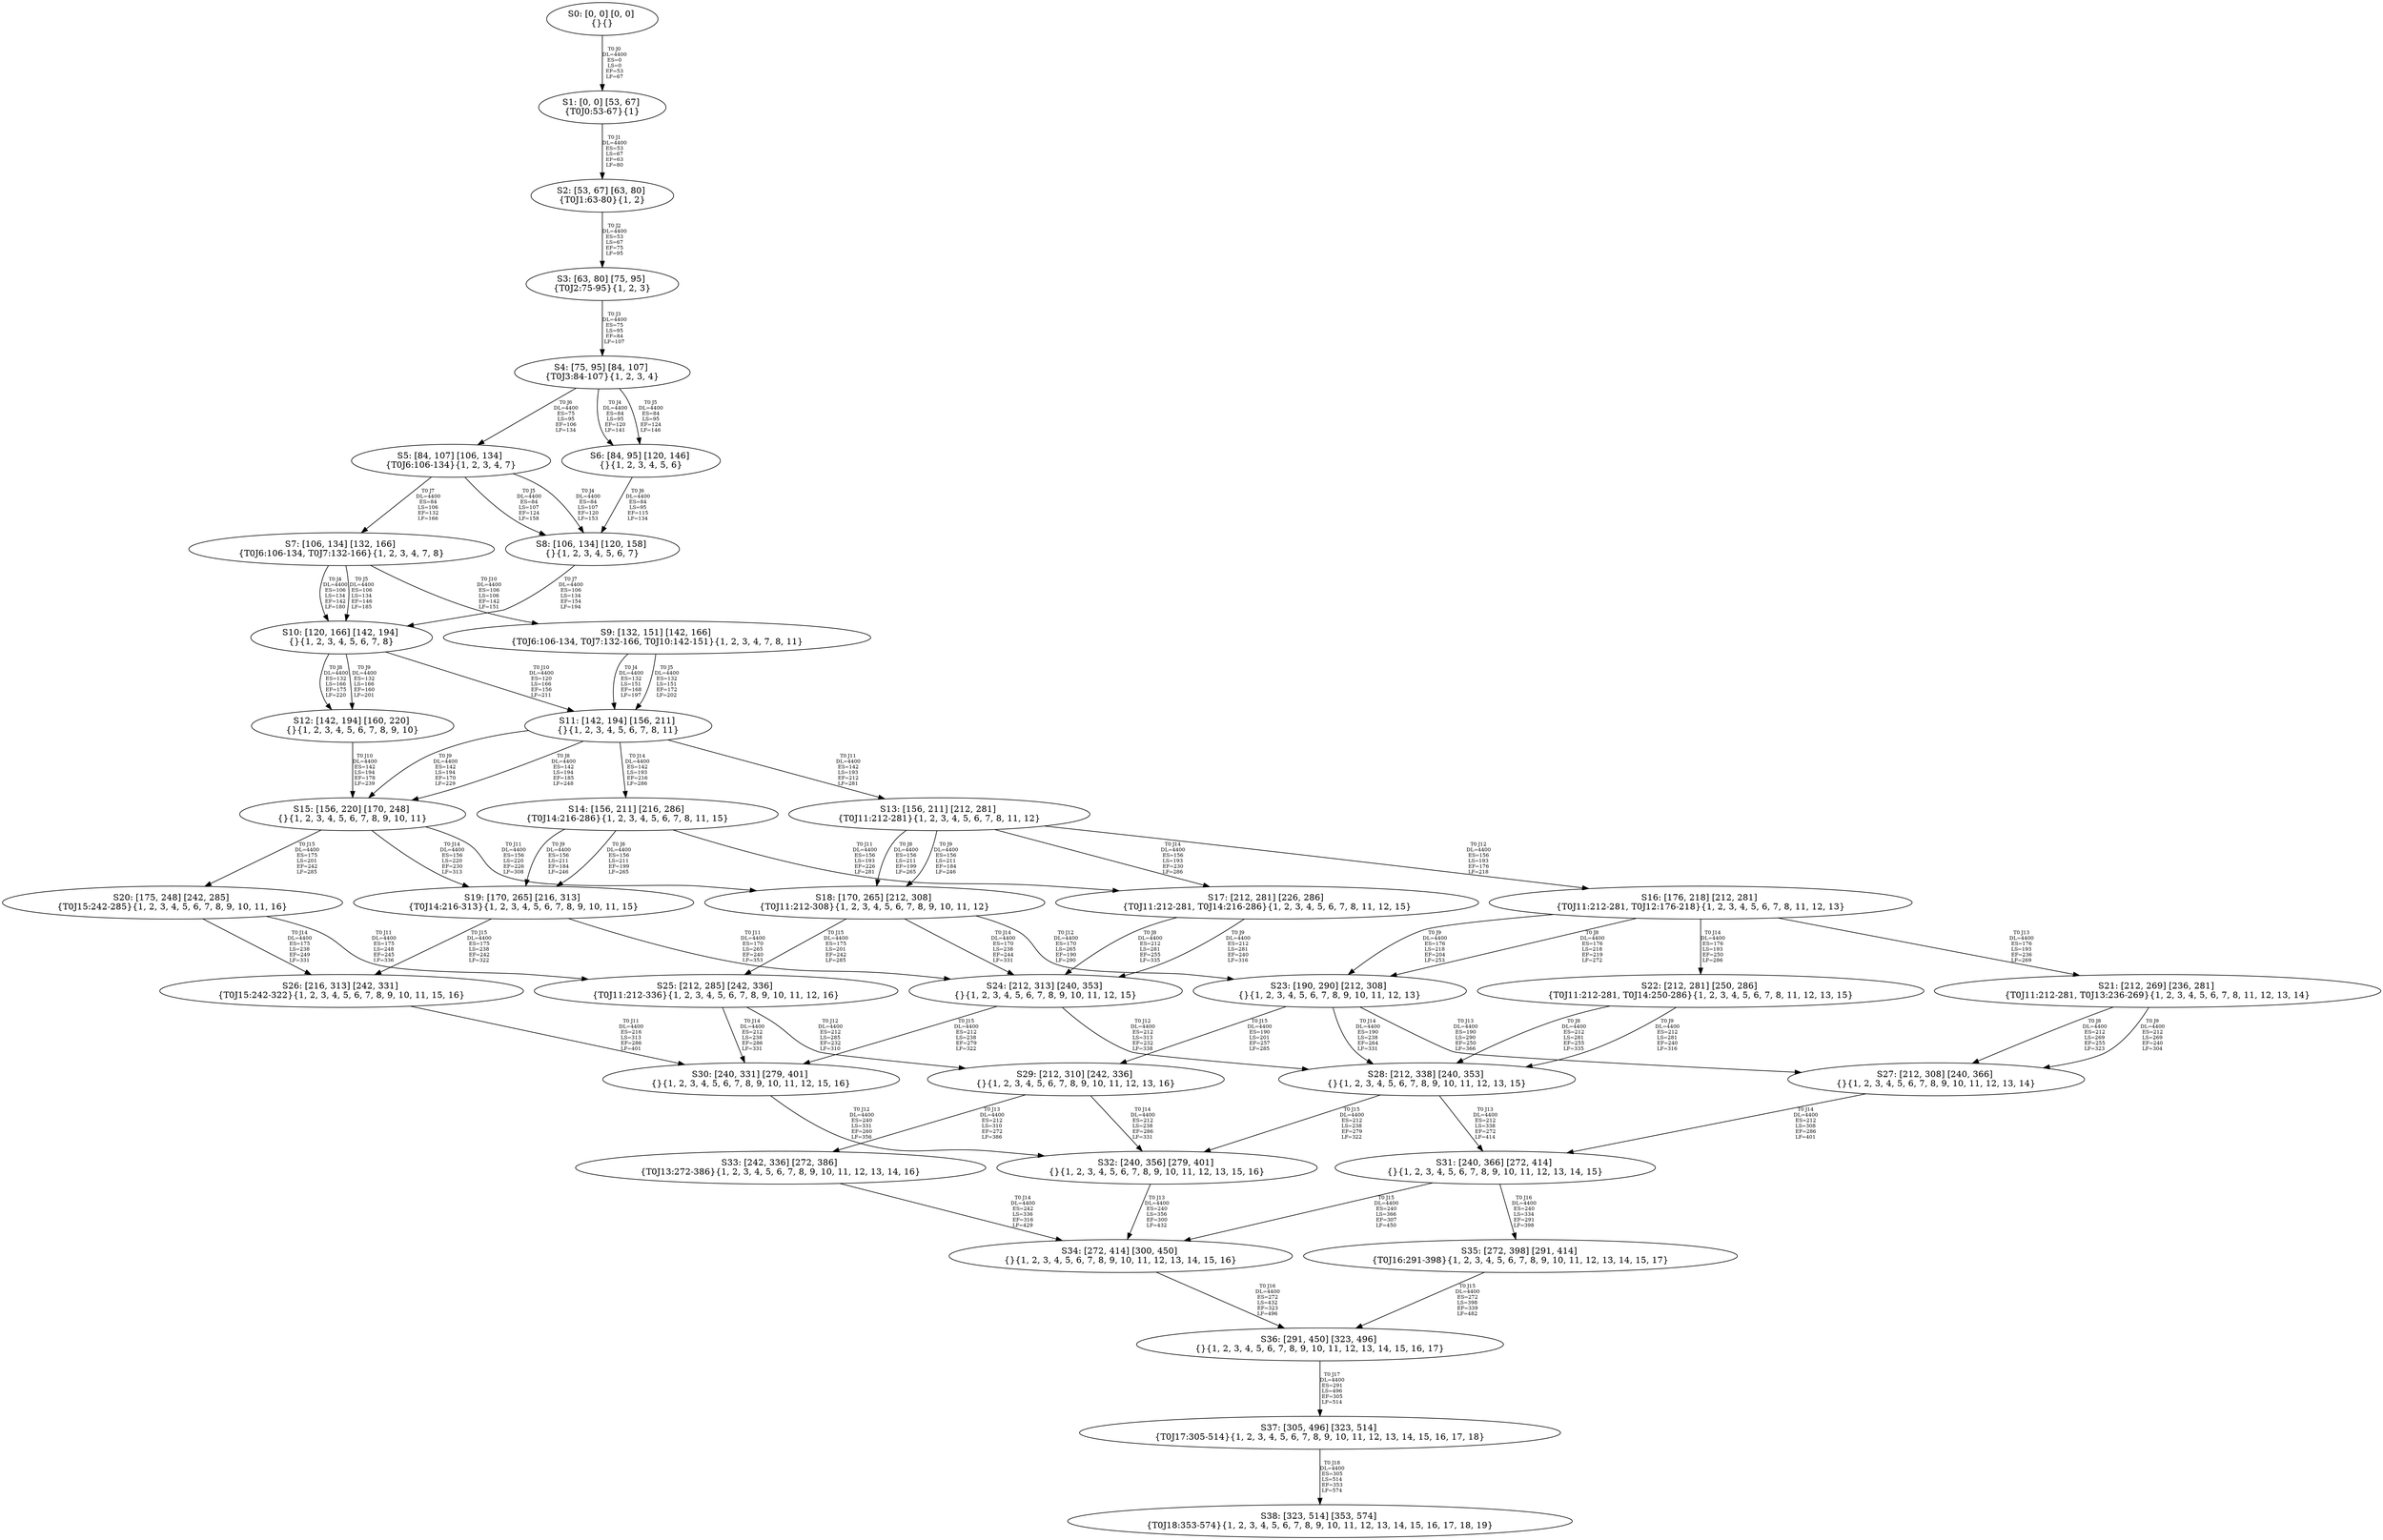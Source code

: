 digraph {
	S0[label="S0: [0, 0] [0, 0] \n{}{}"];
	S1[label="S1: [0, 0] [53, 67] \n{T0J0:53-67}{1}"];
	S2[label="S2: [53, 67] [63, 80] \n{T0J1:63-80}{1, 2}"];
	S3[label="S3: [63, 80] [75, 95] \n{T0J2:75-95}{1, 2, 3}"];
	S4[label="S4: [75, 95] [84, 107] \n{T0J3:84-107}{1, 2, 3, 4}"];
	S5[label="S5: [84, 107] [106, 134] \n{T0J6:106-134}{1, 2, 3, 4, 7}"];
	S6[label="S6: [84, 95] [120, 146] \n{}{1, 2, 3, 4, 5, 6}"];
	S7[label="S7: [106, 134] [132, 166] \n{T0J6:106-134, T0J7:132-166}{1, 2, 3, 4, 7, 8}"];
	S8[label="S8: [106, 134] [120, 158] \n{}{1, 2, 3, 4, 5, 6, 7}"];
	S9[label="S9: [132, 151] [142, 166] \n{T0J6:106-134, T0J7:132-166, T0J10:142-151}{1, 2, 3, 4, 7, 8, 11}"];
	S10[label="S10: [120, 166] [142, 194] \n{}{1, 2, 3, 4, 5, 6, 7, 8}"];
	S11[label="S11: [142, 194] [156, 211] \n{}{1, 2, 3, 4, 5, 6, 7, 8, 11}"];
	S12[label="S12: [142, 194] [160, 220] \n{}{1, 2, 3, 4, 5, 6, 7, 8, 9, 10}"];
	S13[label="S13: [156, 211] [212, 281] \n{T0J11:212-281}{1, 2, 3, 4, 5, 6, 7, 8, 11, 12}"];
	S14[label="S14: [156, 211] [216, 286] \n{T0J14:216-286}{1, 2, 3, 4, 5, 6, 7, 8, 11, 15}"];
	S15[label="S15: [156, 220] [170, 248] \n{}{1, 2, 3, 4, 5, 6, 7, 8, 9, 10, 11}"];
	S16[label="S16: [176, 218] [212, 281] \n{T0J11:212-281, T0J12:176-218}{1, 2, 3, 4, 5, 6, 7, 8, 11, 12, 13}"];
	S17[label="S17: [212, 281] [226, 286] \n{T0J11:212-281, T0J14:216-286}{1, 2, 3, 4, 5, 6, 7, 8, 11, 12, 15}"];
	S18[label="S18: [170, 265] [212, 308] \n{T0J11:212-308}{1, 2, 3, 4, 5, 6, 7, 8, 9, 10, 11, 12}"];
	S19[label="S19: [170, 265] [216, 313] \n{T0J14:216-313}{1, 2, 3, 4, 5, 6, 7, 8, 9, 10, 11, 15}"];
	S20[label="S20: [175, 248] [242, 285] \n{T0J15:242-285}{1, 2, 3, 4, 5, 6, 7, 8, 9, 10, 11, 16}"];
	S21[label="S21: [212, 269] [236, 281] \n{T0J11:212-281, T0J13:236-269}{1, 2, 3, 4, 5, 6, 7, 8, 11, 12, 13, 14}"];
	S22[label="S22: [212, 281] [250, 286] \n{T0J11:212-281, T0J14:250-286}{1, 2, 3, 4, 5, 6, 7, 8, 11, 12, 13, 15}"];
	S23[label="S23: [190, 290] [212, 308] \n{}{1, 2, 3, 4, 5, 6, 7, 8, 9, 10, 11, 12, 13}"];
	S24[label="S24: [212, 313] [240, 353] \n{}{1, 2, 3, 4, 5, 6, 7, 8, 9, 10, 11, 12, 15}"];
	S25[label="S25: [212, 285] [242, 336] \n{T0J11:212-336}{1, 2, 3, 4, 5, 6, 7, 8, 9, 10, 11, 12, 16}"];
	S26[label="S26: [216, 313] [242, 331] \n{T0J15:242-322}{1, 2, 3, 4, 5, 6, 7, 8, 9, 10, 11, 15, 16}"];
	S27[label="S27: [212, 308] [240, 366] \n{}{1, 2, 3, 4, 5, 6, 7, 8, 9, 10, 11, 12, 13, 14}"];
	S28[label="S28: [212, 338] [240, 353] \n{}{1, 2, 3, 4, 5, 6, 7, 8, 9, 10, 11, 12, 13, 15}"];
	S29[label="S29: [212, 310] [242, 336] \n{}{1, 2, 3, 4, 5, 6, 7, 8, 9, 10, 11, 12, 13, 16}"];
	S30[label="S30: [240, 331] [279, 401] \n{}{1, 2, 3, 4, 5, 6, 7, 8, 9, 10, 11, 12, 15, 16}"];
	S31[label="S31: [240, 366] [272, 414] \n{}{1, 2, 3, 4, 5, 6, 7, 8, 9, 10, 11, 12, 13, 14, 15}"];
	S32[label="S32: [240, 356] [279, 401] \n{}{1, 2, 3, 4, 5, 6, 7, 8, 9, 10, 11, 12, 13, 15, 16}"];
	S33[label="S33: [242, 336] [272, 386] \n{T0J13:272-386}{1, 2, 3, 4, 5, 6, 7, 8, 9, 10, 11, 12, 13, 14, 16}"];
	S34[label="S34: [272, 414] [300, 450] \n{}{1, 2, 3, 4, 5, 6, 7, 8, 9, 10, 11, 12, 13, 14, 15, 16}"];
	S35[label="S35: [272, 398] [291, 414] \n{T0J16:291-398}{1, 2, 3, 4, 5, 6, 7, 8, 9, 10, 11, 12, 13, 14, 15, 17}"];
	S36[label="S36: [291, 450] [323, 496] \n{}{1, 2, 3, 4, 5, 6, 7, 8, 9, 10, 11, 12, 13, 14, 15, 16, 17}"];
	S37[label="S37: [305, 496] [323, 514] \n{T0J17:305-514}{1, 2, 3, 4, 5, 6, 7, 8, 9, 10, 11, 12, 13, 14, 15, 16, 17, 18}"];
	S38[label="S38: [323, 514] [353, 574] \n{T0J18:353-574}{1, 2, 3, 4, 5, 6, 7, 8, 9, 10, 11, 12, 13, 14, 15, 16, 17, 18, 19}"];
	S0 -> S1[label="T0 J0\nDL=4400\nES=0\nLS=0\nEF=53\nLF=67",fontsize=8];
	S1 -> S2[label="T0 J1\nDL=4400\nES=53\nLS=67\nEF=63\nLF=80",fontsize=8];
	S2 -> S3[label="T0 J2\nDL=4400\nES=53\nLS=67\nEF=75\nLF=95",fontsize=8];
	S3 -> S4[label="T0 J3\nDL=4400\nES=75\nLS=95\nEF=84\nLF=107",fontsize=8];
	S4 -> S6[label="T0 J4\nDL=4400\nES=84\nLS=95\nEF=120\nLF=141",fontsize=8];
	S4 -> S6[label="T0 J5\nDL=4400\nES=84\nLS=95\nEF=124\nLF=146",fontsize=8];
	S4 -> S5[label="T0 J6\nDL=4400\nES=75\nLS=95\nEF=106\nLF=134",fontsize=8];
	S5 -> S8[label="T0 J4\nDL=4400\nES=84\nLS=107\nEF=120\nLF=153",fontsize=8];
	S5 -> S8[label="T0 J5\nDL=4400\nES=84\nLS=107\nEF=124\nLF=158",fontsize=8];
	S5 -> S7[label="T0 J7\nDL=4400\nES=84\nLS=106\nEF=132\nLF=166",fontsize=8];
	S6 -> S8[label="T0 J6\nDL=4400\nES=84\nLS=95\nEF=115\nLF=134",fontsize=8];
	S7 -> S10[label="T0 J4\nDL=4400\nES=106\nLS=134\nEF=142\nLF=180",fontsize=8];
	S7 -> S10[label="T0 J5\nDL=4400\nES=106\nLS=134\nEF=146\nLF=185",fontsize=8];
	S7 -> S9[label="T0 J10\nDL=4400\nES=106\nLS=106\nEF=142\nLF=151",fontsize=8];
	S8 -> S10[label="T0 J7\nDL=4400\nES=106\nLS=134\nEF=154\nLF=194",fontsize=8];
	S9 -> S11[label="T0 J4\nDL=4400\nES=132\nLS=151\nEF=168\nLF=197",fontsize=8];
	S9 -> S11[label="T0 J5\nDL=4400\nES=132\nLS=151\nEF=172\nLF=202",fontsize=8];
	S10 -> S12[label="T0 J8\nDL=4400\nES=132\nLS=166\nEF=175\nLF=220",fontsize=8];
	S10 -> S12[label="T0 J9\nDL=4400\nES=132\nLS=166\nEF=160\nLF=201",fontsize=8];
	S10 -> S11[label="T0 J10\nDL=4400\nES=120\nLS=166\nEF=156\nLF=211",fontsize=8];
	S11 -> S15[label="T0 J8\nDL=4400\nES=142\nLS=194\nEF=185\nLF=248",fontsize=8];
	S11 -> S15[label="T0 J9\nDL=4400\nES=142\nLS=194\nEF=170\nLF=229",fontsize=8];
	S11 -> S13[label="T0 J11\nDL=4400\nES=142\nLS=193\nEF=212\nLF=281",fontsize=8];
	S11 -> S14[label="T0 J14\nDL=4400\nES=142\nLS=193\nEF=216\nLF=286",fontsize=8];
	S12 -> S15[label="T0 J10\nDL=4400\nES=142\nLS=194\nEF=178\nLF=239",fontsize=8];
	S13 -> S18[label="T0 J8\nDL=4400\nES=156\nLS=211\nEF=199\nLF=265",fontsize=8];
	S13 -> S18[label="T0 J9\nDL=4400\nES=156\nLS=211\nEF=184\nLF=246",fontsize=8];
	S13 -> S16[label="T0 J12\nDL=4400\nES=156\nLS=193\nEF=176\nLF=218",fontsize=8];
	S13 -> S17[label="T0 J14\nDL=4400\nES=156\nLS=193\nEF=230\nLF=286",fontsize=8];
	S14 -> S19[label="T0 J8\nDL=4400\nES=156\nLS=211\nEF=199\nLF=265",fontsize=8];
	S14 -> S19[label="T0 J9\nDL=4400\nES=156\nLS=211\nEF=184\nLF=246",fontsize=8];
	S14 -> S17[label="T0 J11\nDL=4400\nES=156\nLS=193\nEF=226\nLF=281",fontsize=8];
	S15 -> S18[label="T0 J11\nDL=4400\nES=156\nLS=220\nEF=226\nLF=308",fontsize=8];
	S15 -> S19[label="T0 J14\nDL=4400\nES=156\nLS=220\nEF=230\nLF=313",fontsize=8];
	S15 -> S20[label="T0 J15\nDL=4400\nES=175\nLS=201\nEF=242\nLF=285",fontsize=8];
	S16 -> S23[label="T0 J8\nDL=4400\nES=176\nLS=218\nEF=219\nLF=272",fontsize=8];
	S16 -> S23[label="T0 J9\nDL=4400\nES=176\nLS=218\nEF=204\nLF=253",fontsize=8];
	S16 -> S21[label="T0 J13\nDL=4400\nES=176\nLS=193\nEF=236\nLF=269",fontsize=8];
	S16 -> S22[label="T0 J14\nDL=4400\nES=176\nLS=193\nEF=250\nLF=286",fontsize=8];
	S17 -> S24[label="T0 J8\nDL=4400\nES=212\nLS=281\nEF=255\nLF=335",fontsize=8];
	S17 -> S24[label="T0 J9\nDL=4400\nES=212\nLS=281\nEF=240\nLF=316",fontsize=8];
	S18 -> S23[label="T0 J12\nDL=4400\nES=170\nLS=265\nEF=190\nLF=290",fontsize=8];
	S18 -> S24[label="T0 J14\nDL=4400\nES=170\nLS=238\nEF=244\nLF=331",fontsize=8];
	S18 -> S25[label="T0 J15\nDL=4400\nES=175\nLS=201\nEF=242\nLF=285",fontsize=8];
	S19 -> S24[label="T0 J11\nDL=4400\nES=170\nLS=265\nEF=240\nLF=353",fontsize=8];
	S19 -> S26[label="T0 J15\nDL=4400\nES=175\nLS=238\nEF=242\nLF=322",fontsize=8];
	S20 -> S25[label="T0 J11\nDL=4400\nES=175\nLS=248\nEF=245\nLF=336",fontsize=8];
	S20 -> S26[label="T0 J14\nDL=4400\nES=175\nLS=238\nEF=249\nLF=331",fontsize=8];
	S21 -> S27[label="T0 J8\nDL=4400\nES=212\nLS=269\nEF=255\nLF=323",fontsize=8];
	S21 -> S27[label="T0 J9\nDL=4400\nES=212\nLS=269\nEF=240\nLF=304",fontsize=8];
	S22 -> S28[label="T0 J8\nDL=4400\nES=212\nLS=281\nEF=255\nLF=335",fontsize=8];
	S22 -> S28[label="T0 J9\nDL=4400\nES=212\nLS=281\nEF=240\nLF=316",fontsize=8];
	S23 -> S27[label="T0 J13\nDL=4400\nES=190\nLS=290\nEF=250\nLF=366",fontsize=8];
	S23 -> S28[label="T0 J14\nDL=4400\nES=190\nLS=238\nEF=264\nLF=331",fontsize=8];
	S23 -> S29[label="T0 J15\nDL=4400\nES=190\nLS=201\nEF=257\nLF=285",fontsize=8];
	S24 -> S28[label="T0 J12\nDL=4400\nES=212\nLS=313\nEF=232\nLF=338",fontsize=8];
	S24 -> S30[label="T0 J15\nDL=4400\nES=212\nLS=238\nEF=279\nLF=322",fontsize=8];
	S25 -> S29[label="T0 J12\nDL=4400\nES=212\nLS=285\nEF=232\nLF=310",fontsize=8];
	S25 -> S30[label="T0 J14\nDL=4400\nES=212\nLS=238\nEF=286\nLF=331",fontsize=8];
	S26 -> S30[label="T0 J11\nDL=4400\nES=216\nLS=313\nEF=286\nLF=401",fontsize=8];
	S27 -> S31[label="T0 J14\nDL=4400\nES=212\nLS=308\nEF=286\nLF=401",fontsize=8];
	S28 -> S31[label="T0 J13\nDL=4400\nES=212\nLS=338\nEF=272\nLF=414",fontsize=8];
	S28 -> S32[label="T0 J15\nDL=4400\nES=212\nLS=238\nEF=279\nLF=322",fontsize=8];
	S29 -> S33[label="T0 J13\nDL=4400\nES=212\nLS=310\nEF=272\nLF=386",fontsize=8];
	S29 -> S32[label="T0 J14\nDL=4400\nES=212\nLS=238\nEF=286\nLF=331",fontsize=8];
	S30 -> S32[label="T0 J12\nDL=4400\nES=240\nLS=331\nEF=260\nLF=356",fontsize=8];
	S31 -> S34[label="T0 J15\nDL=4400\nES=240\nLS=366\nEF=307\nLF=450",fontsize=8];
	S31 -> S35[label="T0 J16\nDL=4400\nES=240\nLS=334\nEF=291\nLF=398",fontsize=8];
	S32 -> S34[label="T0 J13\nDL=4400\nES=240\nLS=356\nEF=300\nLF=432",fontsize=8];
	S33 -> S34[label="T0 J14\nDL=4400\nES=242\nLS=336\nEF=316\nLF=429",fontsize=8];
	S34 -> S36[label="T0 J16\nDL=4400\nES=272\nLS=432\nEF=323\nLF=496",fontsize=8];
	S35 -> S36[label="T0 J15\nDL=4400\nES=272\nLS=398\nEF=339\nLF=482",fontsize=8];
	S36 -> S37[label="T0 J17\nDL=4400\nES=291\nLS=496\nEF=305\nLF=514",fontsize=8];
	S37 -> S38[label="T0 J18\nDL=4400\nES=305\nLS=514\nEF=353\nLF=574",fontsize=8];
}
